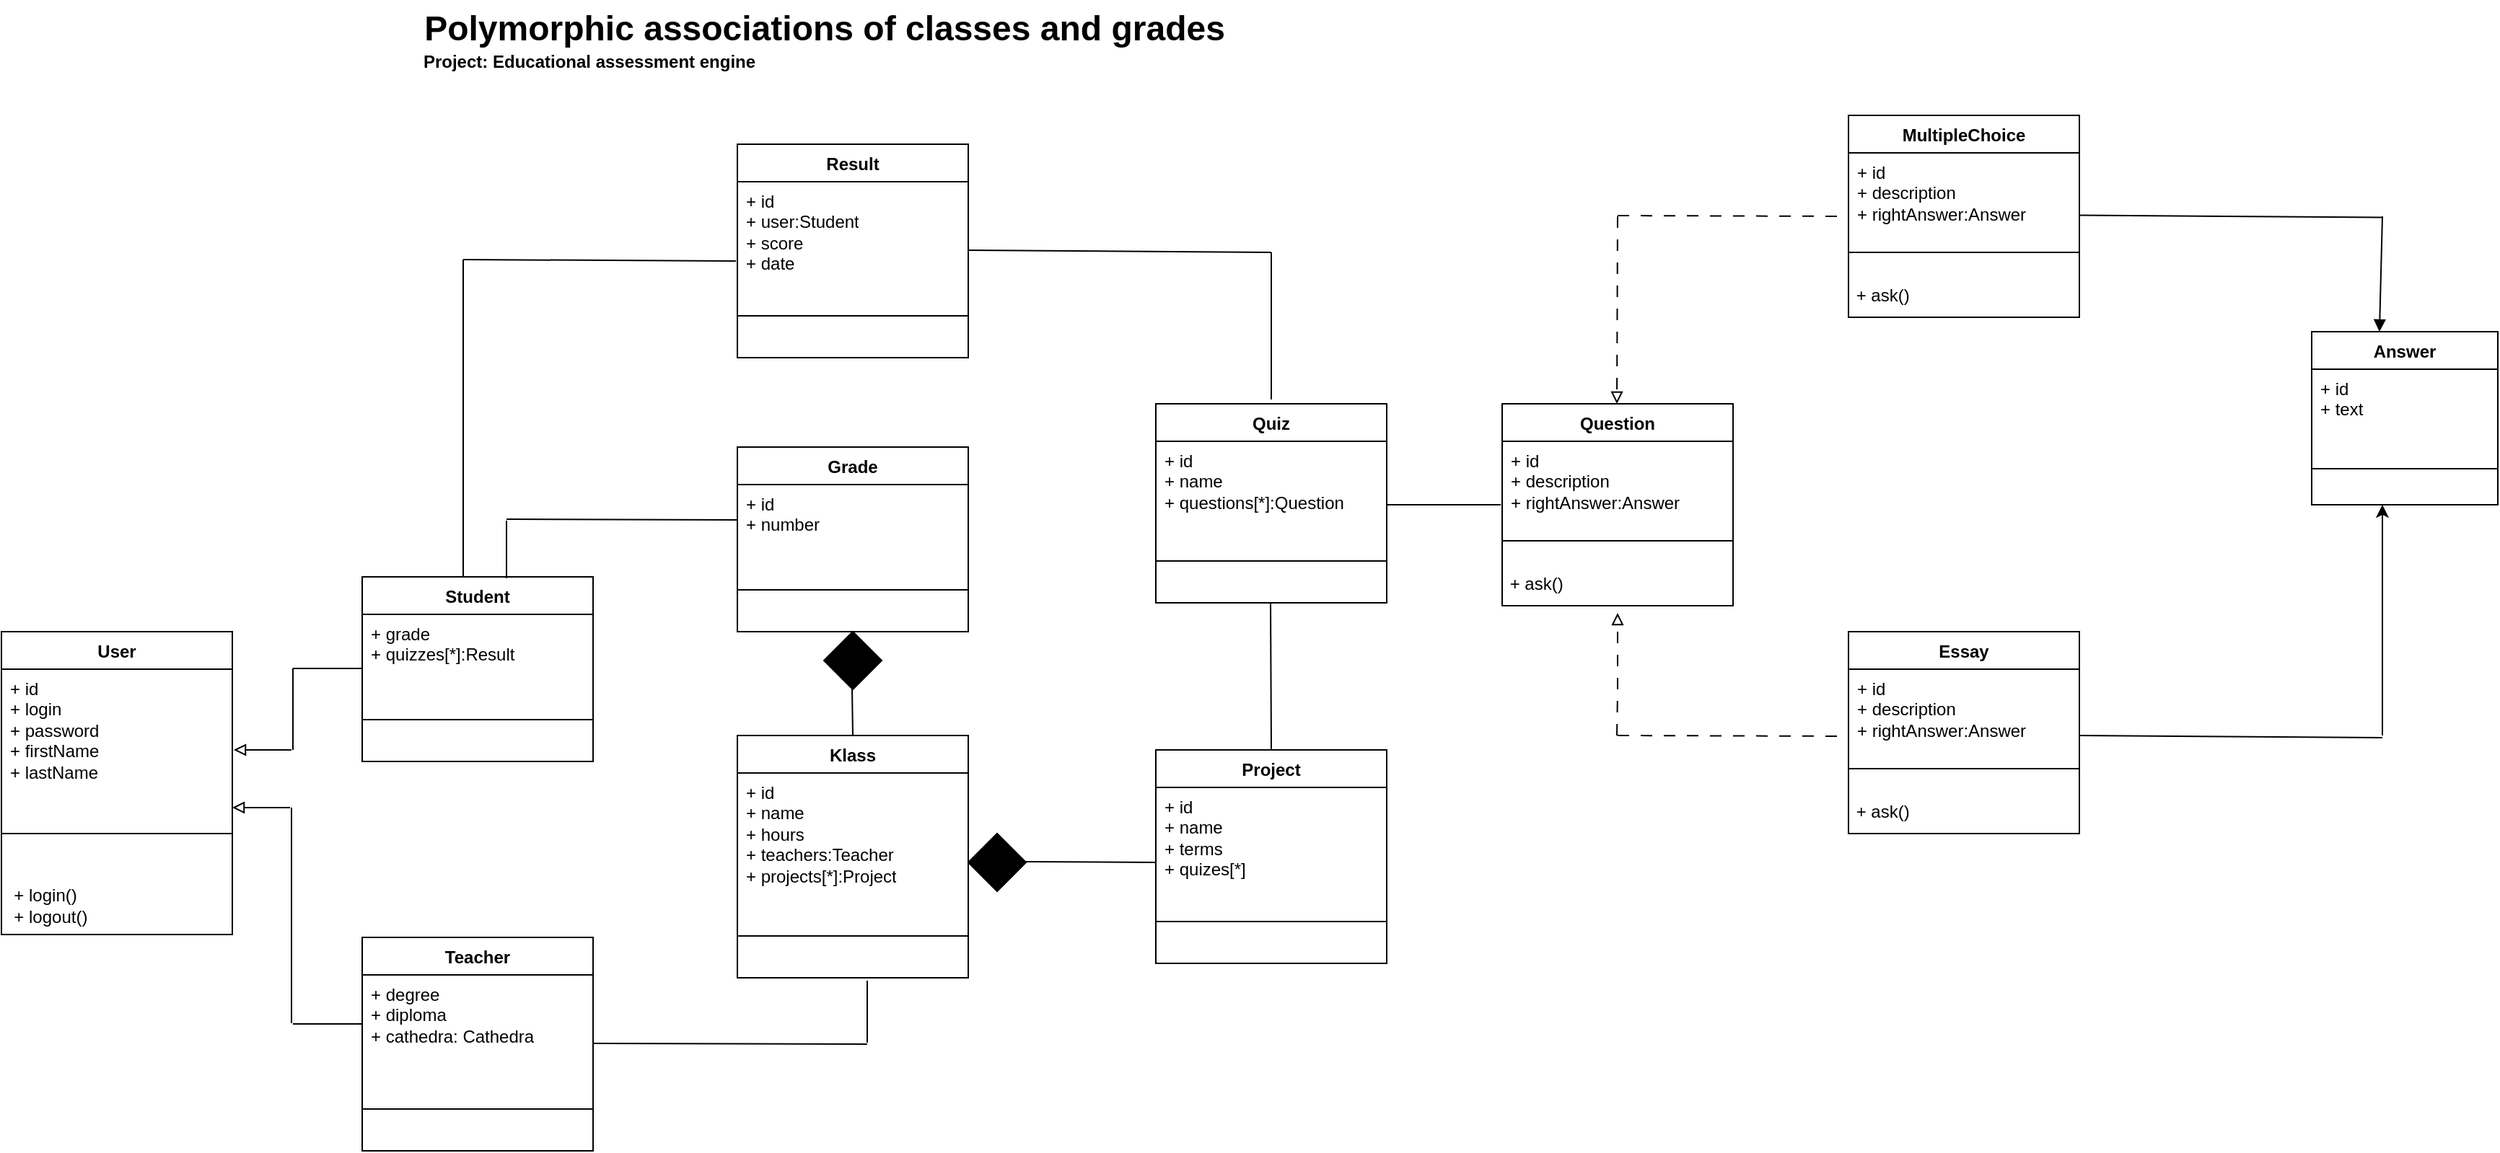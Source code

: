 <mxfile version="21.6.9" type="device">
  <diagram name="Página-1" id="GegUNrcwndyPD_5c_5h0">
    <mxGraphModel dx="2261" dy="758" grid="1" gridSize="10" guides="1" tooltips="1" connect="1" arrows="1" fold="1" page="1" pageScale="1" pageWidth="827" pageHeight="1169" math="0" shadow="0">
      <root>
        <mxCell id="0" />
        <mxCell id="1" parent="0" />
        <mxCell id="m9kHLvF1jsU4LfYlf7mb-1" value="Polymorphic associations of classes and grades" style="text;strokeColor=none;fillColor=none;html=1;fontSize=24;fontStyle=1;verticalAlign=middle;align=center;" vertex="1" parent="1">
          <mxGeometry y="40" width="100" height="40" as="geometry" />
        </mxCell>
        <mxCell id="m9kHLvF1jsU4LfYlf7mb-2" value="Project: Educational assessment engine" style="text;align=center;fontStyle=1;verticalAlign=middle;spacingLeft=3;spacingRight=3;strokeColor=none;rotatable=0;points=[[0,0.5],[1,0.5]];portConstraint=eastwest;html=1;" vertex="1" parent="1">
          <mxGeometry x="-153" y="70" width="80" height="26" as="geometry" />
        </mxCell>
        <mxCell id="m9kHLvF1jsU4LfYlf7mb-3" value="Result" style="swimlane;fontStyle=1;align=center;verticalAlign=top;childLayout=stackLayout;horizontal=1;startSize=26;horizontalStack=0;resizeParent=1;resizeParentMax=0;resizeLast=0;collapsible=1;marginBottom=0;whiteSpace=wrap;html=1;" vertex="1" parent="1">
          <mxGeometry x="-10" y="140" width="160" height="148" as="geometry" />
        </mxCell>
        <mxCell id="m9kHLvF1jsU4LfYlf7mb-4" value="+ id&lt;br&gt;+ user:Student&lt;br&gt;+ score&lt;br&gt;+ date" style="text;strokeColor=none;fillColor=none;align=left;verticalAlign=top;spacingLeft=4;spacingRight=4;overflow=hidden;rotatable=0;points=[[0,0.5],[1,0.5]];portConstraint=eastwest;whiteSpace=wrap;html=1;" vertex="1" parent="m9kHLvF1jsU4LfYlf7mb-3">
          <mxGeometry y="26" width="160" height="64" as="geometry" />
        </mxCell>
        <mxCell id="m9kHLvF1jsU4LfYlf7mb-5" value="" style="line;strokeWidth=1;fillColor=none;align=left;verticalAlign=middle;spacingTop=-1;spacingLeft=3;spacingRight=3;rotatable=0;labelPosition=right;points=[];portConstraint=eastwest;strokeColor=inherit;" vertex="1" parent="m9kHLvF1jsU4LfYlf7mb-3">
          <mxGeometry y="90" width="160" height="58" as="geometry" />
        </mxCell>
        <mxCell id="m9kHLvF1jsU4LfYlf7mb-7" value="Grade" style="swimlane;fontStyle=1;align=center;verticalAlign=top;childLayout=stackLayout;horizontal=1;startSize=26;horizontalStack=0;resizeParent=1;resizeParentMax=0;resizeLast=0;collapsible=1;marginBottom=0;whiteSpace=wrap;html=1;" vertex="1" parent="1">
          <mxGeometry x="-10" y="350" width="160" height="128" as="geometry" />
        </mxCell>
        <mxCell id="m9kHLvF1jsU4LfYlf7mb-8" value="+ id&lt;br&gt;+ number" style="text;strokeColor=none;fillColor=none;align=left;verticalAlign=top;spacingLeft=4;spacingRight=4;overflow=hidden;rotatable=0;points=[[0,0.5],[1,0.5]];portConstraint=eastwest;whiteSpace=wrap;html=1;" vertex="1" parent="m9kHLvF1jsU4LfYlf7mb-7">
          <mxGeometry y="26" width="160" height="44" as="geometry" />
        </mxCell>
        <mxCell id="m9kHLvF1jsU4LfYlf7mb-9" value="" style="line;strokeWidth=1;fillColor=none;align=left;verticalAlign=middle;spacingTop=-1;spacingLeft=3;spacingRight=3;rotatable=0;labelPosition=right;points=[];portConstraint=eastwest;strokeColor=inherit;" vertex="1" parent="m9kHLvF1jsU4LfYlf7mb-7">
          <mxGeometry y="70" width="160" height="58" as="geometry" />
        </mxCell>
        <mxCell id="m9kHLvF1jsU4LfYlf7mb-13" value="Klass" style="swimlane;fontStyle=1;align=center;verticalAlign=top;childLayout=stackLayout;horizontal=1;startSize=26;horizontalStack=0;resizeParent=1;resizeParentMax=0;resizeLast=0;collapsible=1;marginBottom=0;whiteSpace=wrap;html=1;" vertex="1" parent="1">
          <mxGeometry x="-10" y="550" width="160" height="168" as="geometry" />
        </mxCell>
        <mxCell id="m9kHLvF1jsU4LfYlf7mb-14" value="+ id&lt;br&gt;+ name&lt;br&gt;+ hours&lt;br&gt;+ teachers:Teacher&lt;br&gt;+ projects[*]:Project" style="text;strokeColor=none;fillColor=none;align=left;verticalAlign=top;spacingLeft=4;spacingRight=4;overflow=hidden;rotatable=0;points=[[0,0.5],[1,0.5]];portConstraint=eastwest;whiteSpace=wrap;html=1;" vertex="1" parent="m9kHLvF1jsU4LfYlf7mb-13">
          <mxGeometry y="26" width="160" height="84" as="geometry" />
        </mxCell>
        <mxCell id="m9kHLvF1jsU4LfYlf7mb-15" value="" style="line;strokeWidth=1;fillColor=none;align=left;verticalAlign=middle;spacingTop=-1;spacingLeft=3;spacingRight=3;rotatable=0;labelPosition=right;points=[];portConstraint=eastwest;strokeColor=inherit;" vertex="1" parent="m9kHLvF1jsU4LfYlf7mb-13">
          <mxGeometry y="110" width="160" height="58" as="geometry" />
        </mxCell>
        <mxCell id="m9kHLvF1jsU4LfYlf7mb-16" value="Quiz" style="swimlane;fontStyle=1;align=center;verticalAlign=top;childLayout=stackLayout;horizontal=1;startSize=26;horizontalStack=0;resizeParent=1;resizeParentMax=0;resizeLast=0;collapsible=1;marginBottom=0;whiteSpace=wrap;html=1;" vertex="1" parent="1">
          <mxGeometry x="280" y="320" width="160" height="138" as="geometry" />
        </mxCell>
        <mxCell id="m9kHLvF1jsU4LfYlf7mb-17" value="+ id&lt;br&gt;+ name&lt;br&gt;+ questions[*]:Question" style="text;strokeColor=none;fillColor=none;align=left;verticalAlign=top;spacingLeft=4;spacingRight=4;overflow=hidden;rotatable=0;points=[[0,0.5],[1,0.5]];portConstraint=eastwest;whiteSpace=wrap;html=1;" vertex="1" parent="m9kHLvF1jsU4LfYlf7mb-16">
          <mxGeometry y="26" width="160" height="54" as="geometry" />
        </mxCell>
        <mxCell id="m9kHLvF1jsU4LfYlf7mb-18" value="" style="line;strokeWidth=1;fillColor=none;align=left;verticalAlign=middle;spacingTop=-1;spacingLeft=3;spacingRight=3;rotatable=0;labelPosition=right;points=[];portConstraint=eastwest;strokeColor=inherit;" vertex="1" parent="m9kHLvF1jsU4LfYlf7mb-16">
          <mxGeometry y="80" width="160" height="58" as="geometry" />
        </mxCell>
        <mxCell id="m9kHLvF1jsU4LfYlf7mb-19" value="Question" style="swimlane;fontStyle=1;align=center;verticalAlign=top;childLayout=stackLayout;horizontal=1;startSize=26;horizontalStack=0;resizeParent=1;resizeParentMax=0;resizeLast=0;collapsible=1;marginBottom=0;whiteSpace=wrap;html=1;" vertex="1" parent="1">
          <mxGeometry x="520" y="320" width="160" height="140" as="geometry" />
        </mxCell>
        <mxCell id="m9kHLvF1jsU4LfYlf7mb-20" value="+ id&lt;br&gt;+ description&lt;br&gt;+ rightAnswer:Answer" style="text;strokeColor=none;fillColor=none;align=left;verticalAlign=top;spacingLeft=4;spacingRight=4;overflow=hidden;rotatable=0;points=[[0,0.5],[1,0.5]];portConstraint=eastwest;whiteSpace=wrap;html=1;" vertex="1" parent="m9kHLvF1jsU4LfYlf7mb-19">
          <mxGeometry y="26" width="160" height="54" as="geometry" />
        </mxCell>
        <mxCell id="m9kHLvF1jsU4LfYlf7mb-21" value="" style="line;strokeWidth=1;fillColor=none;align=left;verticalAlign=middle;spacingTop=-1;spacingLeft=3;spacingRight=3;rotatable=0;labelPosition=right;points=[];portConstraint=eastwest;strokeColor=inherit;" vertex="1" parent="m9kHLvF1jsU4LfYlf7mb-19">
          <mxGeometry y="80" width="160" height="30" as="geometry" />
        </mxCell>
        <mxCell id="m9kHLvF1jsU4LfYlf7mb-23" value="&amp;nbsp;+ ask()" style="text;html=1;align=left;verticalAlign=middle;resizable=0;points=[];autosize=1;strokeColor=none;fillColor=none;" vertex="1" parent="m9kHLvF1jsU4LfYlf7mb-19">
          <mxGeometry y="110" width="160" height="30" as="geometry" />
        </mxCell>
        <mxCell id="m9kHLvF1jsU4LfYlf7mb-24" value="MultipleChoice" style="swimlane;fontStyle=1;align=center;verticalAlign=top;childLayout=stackLayout;horizontal=1;startSize=26;horizontalStack=0;resizeParent=1;resizeParentMax=0;resizeLast=0;collapsible=1;marginBottom=0;whiteSpace=wrap;html=1;" vertex="1" parent="1">
          <mxGeometry x="760" y="120" width="160" height="140" as="geometry" />
        </mxCell>
        <mxCell id="m9kHLvF1jsU4LfYlf7mb-25" value="+ id&lt;br&gt;+ description&lt;br&gt;+ rightAnswer:Answer" style="text;strokeColor=none;fillColor=none;align=left;verticalAlign=top;spacingLeft=4;spacingRight=4;overflow=hidden;rotatable=0;points=[[0,0.5],[1,0.5]];portConstraint=eastwest;whiteSpace=wrap;html=1;" vertex="1" parent="m9kHLvF1jsU4LfYlf7mb-24">
          <mxGeometry y="26" width="160" height="54" as="geometry" />
        </mxCell>
        <mxCell id="m9kHLvF1jsU4LfYlf7mb-26" value="" style="line;strokeWidth=1;fillColor=none;align=left;verticalAlign=middle;spacingTop=-1;spacingLeft=3;spacingRight=3;rotatable=0;labelPosition=right;points=[];portConstraint=eastwest;strokeColor=inherit;" vertex="1" parent="m9kHLvF1jsU4LfYlf7mb-24">
          <mxGeometry y="80" width="160" height="30" as="geometry" />
        </mxCell>
        <mxCell id="m9kHLvF1jsU4LfYlf7mb-27" value="&amp;nbsp;+ ask()" style="text;html=1;align=left;verticalAlign=middle;resizable=0;points=[];autosize=1;strokeColor=none;fillColor=none;" vertex="1" parent="m9kHLvF1jsU4LfYlf7mb-24">
          <mxGeometry y="110" width="160" height="30" as="geometry" />
        </mxCell>
        <mxCell id="m9kHLvF1jsU4LfYlf7mb-28" value="Essay" style="swimlane;fontStyle=1;align=center;verticalAlign=top;childLayout=stackLayout;horizontal=1;startSize=26;horizontalStack=0;resizeParent=1;resizeParentMax=0;resizeLast=0;collapsible=1;marginBottom=0;whiteSpace=wrap;html=1;" vertex="1" parent="1">
          <mxGeometry x="760" y="478" width="160" height="140" as="geometry" />
        </mxCell>
        <mxCell id="m9kHLvF1jsU4LfYlf7mb-29" value="+ id&lt;br&gt;+ description&lt;br&gt;+ rightAnswer:Answer" style="text;strokeColor=none;fillColor=none;align=left;verticalAlign=top;spacingLeft=4;spacingRight=4;overflow=hidden;rotatable=0;points=[[0,0.5],[1,0.5]];portConstraint=eastwest;whiteSpace=wrap;html=1;" vertex="1" parent="m9kHLvF1jsU4LfYlf7mb-28">
          <mxGeometry y="26" width="160" height="54" as="geometry" />
        </mxCell>
        <mxCell id="m9kHLvF1jsU4LfYlf7mb-30" value="" style="line;strokeWidth=1;fillColor=none;align=left;verticalAlign=middle;spacingTop=-1;spacingLeft=3;spacingRight=3;rotatable=0;labelPosition=right;points=[];portConstraint=eastwest;strokeColor=inherit;" vertex="1" parent="m9kHLvF1jsU4LfYlf7mb-28">
          <mxGeometry y="80" width="160" height="30" as="geometry" />
        </mxCell>
        <mxCell id="m9kHLvF1jsU4LfYlf7mb-31" value="&amp;nbsp;+ ask()" style="text;html=1;align=left;verticalAlign=middle;resizable=0;points=[];autosize=1;strokeColor=none;fillColor=none;" vertex="1" parent="m9kHLvF1jsU4LfYlf7mb-28">
          <mxGeometry y="110" width="160" height="30" as="geometry" />
        </mxCell>
        <mxCell id="m9kHLvF1jsU4LfYlf7mb-32" value="Answer" style="swimlane;fontStyle=1;align=center;verticalAlign=top;childLayout=stackLayout;horizontal=1;startSize=26;horizontalStack=0;resizeParent=1;resizeParentMax=0;resizeLast=0;collapsible=1;marginBottom=0;whiteSpace=wrap;html=1;" vertex="1" parent="1">
          <mxGeometry x="1081" y="270" width="129" height="120" as="geometry" />
        </mxCell>
        <mxCell id="m9kHLvF1jsU4LfYlf7mb-33" value="+ id&lt;br&gt;+ text" style="text;strokeColor=none;fillColor=none;align=left;verticalAlign=top;spacingLeft=4;spacingRight=4;overflow=hidden;rotatable=0;points=[[0,0.5],[1,0.5]];portConstraint=eastwest;whiteSpace=wrap;html=1;" vertex="1" parent="m9kHLvF1jsU4LfYlf7mb-32">
          <mxGeometry y="26" width="129" height="44" as="geometry" />
        </mxCell>
        <mxCell id="m9kHLvF1jsU4LfYlf7mb-34" value="" style="line;strokeWidth=1;fillColor=none;align=left;verticalAlign=middle;spacingTop=-1;spacingLeft=3;spacingRight=3;rotatable=0;labelPosition=right;points=[];portConstraint=eastwest;strokeColor=inherit;" vertex="1" parent="m9kHLvF1jsU4LfYlf7mb-32">
          <mxGeometry y="70" width="129" height="50" as="geometry" />
        </mxCell>
        <mxCell id="m9kHLvF1jsU4LfYlf7mb-36" value="Project" style="swimlane;fontStyle=1;align=center;verticalAlign=top;childLayout=stackLayout;horizontal=1;startSize=26;horizontalStack=0;resizeParent=1;resizeParentMax=0;resizeLast=0;collapsible=1;marginBottom=0;whiteSpace=wrap;html=1;" vertex="1" parent="1">
          <mxGeometry x="280" y="560" width="160" height="148" as="geometry" />
        </mxCell>
        <mxCell id="m9kHLvF1jsU4LfYlf7mb-37" value="+ id&lt;br&gt;+ name&lt;br&gt;+ terms&lt;br&gt;+ quizes[*]" style="text;strokeColor=none;fillColor=none;align=left;verticalAlign=top;spacingLeft=4;spacingRight=4;overflow=hidden;rotatable=0;points=[[0,0.5],[1,0.5]];portConstraint=eastwest;whiteSpace=wrap;html=1;" vertex="1" parent="m9kHLvF1jsU4LfYlf7mb-36">
          <mxGeometry y="26" width="160" height="64" as="geometry" />
        </mxCell>
        <mxCell id="m9kHLvF1jsU4LfYlf7mb-38" value="" style="line;strokeWidth=1;fillColor=none;align=left;verticalAlign=middle;spacingTop=-1;spacingLeft=3;spacingRight=3;rotatable=0;labelPosition=right;points=[];portConstraint=eastwest;strokeColor=inherit;" vertex="1" parent="m9kHLvF1jsU4LfYlf7mb-36">
          <mxGeometry y="90" width="160" height="58" as="geometry" />
        </mxCell>
        <mxCell id="m9kHLvF1jsU4LfYlf7mb-39" value="Student" style="swimlane;fontStyle=1;align=center;verticalAlign=top;childLayout=stackLayout;horizontal=1;startSize=26;horizontalStack=0;resizeParent=1;resizeParentMax=0;resizeLast=0;collapsible=1;marginBottom=0;whiteSpace=wrap;html=1;" vertex="1" parent="1">
          <mxGeometry x="-270" y="440" width="160" height="128" as="geometry" />
        </mxCell>
        <mxCell id="m9kHLvF1jsU4LfYlf7mb-40" value="+ grade&lt;br&gt;+ quizzes[*]:Result" style="text;strokeColor=none;fillColor=none;align=left;verticalAlign=top;spacingLeft=4;spacingRight=4;overflow=hidden;rotatable=0;points=[[0,0.5],[1,0.5]];portConstraint=eastwest;whiteSpace=wrap;html=1;" vertex="1" parent="m9kHLvF1jsU4LfYlf7mb-39">
          <mxGeometry y="26" width="160" height="44" as="geometry" />
        </mxCell>
        <mxCell id="m9kHLvF1jsU4LfYlf7mb-41" value="" style="line;strokeWidth=1;fillColor=none;align=left;verticalAlign=middle;spacingTop=-1;spacingLeft=3;spacingRight=3;rotatable=0;labelPosition=right;points=[];portConstraint=eastwest;strokeColor=inherit;" vertex="1" parent="m9kHLvF1jsU4LfYlf7mb-39">
          <mxGeometry y="70" width="160" height="58" as="geometry" />
        </mxCell>
        <mxCell id="m9kHLvF1jsU4LfYlf7mb-42" value="Teacher" style="swimlane;fontStyle=1;align=center;verticalAlign=top;childLayout=stackLayout;horizontal=1;startSize=26;horizontalStack=0;resizeParent=1;resizeParentMax=0;resizeLast=0;collapsible=1;marginBottom=0;whiteSpace=wrap;html=1;" vertex="1" parent="1">
          <mxGeometry x="-270" y="690" width="160" height="148" as="geometry" />
        </mxCell>
        <mxCell id="m9kHLvF1jsU4LfYlf7mb-43" value="+ degree&lt;br&gt;+ diploma&lt;br&gt;+ cathedra: Cathedra" style="text;strokeColor=none;fillColor=none;align=left;verticalAlign=top;spacingLeft=4;spacingRight=4;overflow=hidden;rotatable=0;points=[[0,0.5],[1,0.5]];portConstraint=eastwest;whiteSpace=wrap;html=1;" vertex="1" parent="m9kHLvF1jsU4LfYlf7mb-42">
          <mxGeometry y="26" width="160" height="64" as="geometry" />
        </mxCell>
        <mxCell id="m9kHLvF1jsU4LfYlf7mb-44" value="" style="line;strokeWidth=1;fillColor=none;align=left;verticalAlign=middle;spacingTop=-1;spacingLeft=3;spacingRight=3;rotatable=0;labelPosition=right;points=[];portConstraint=eastwest;strokeColor=inherit;" vertex="1" parent="m9kHLvF1jsU4LfYlf7mb-42">
          <mxGeometry y="90" width="160" height="58" as="geometry" />
        </mxCell>
        <mxCell id="m9kHLvF1jsU4LfYlf7mb-45" value="User" style="swimlane;fontStyle=1;align=center;verticalAlign=top;childLayout=stackLayout;horizontal=1;startSize=26;horizontalStack=0;resizeParent=1;resizeParentMax=0;resizeLast=0;collapsible=1;marginBottom=0;whiteSpace=wrap;html=1;" vertex="1" parent="1">
          <mxGeometry x="-520" y="478" width="160" height="210" as="geometry" />
        </mxCell>
        <mxCell id="m9kHLvF1jsU4LfYlf7mb-46" value="+ id&lt;br&gt;+ login&lt;br&gt;+ password&lt;br&gt;+ firstName&lt;br&gt;+ lastName" style="text;strokeColor=none;fillColor=none;align=left;verticalAlign=top;spacingLeft=4;spacingRight=4;overflow=hidden;rotatable=0;points=[[0,0.5],[1,0.5]];portConstraint=eastwest;whiteSpace=wrap;html=1;" vertex="1" parent="m9kHLvF1jsU4LfYlf7mb-45">
          <mxGeometry y="26" width="160" height="84" as="geometry" />
        </mxCell>
        <mxCell id="m9kHLvF1jsU4LfYlf7mb-47" value="" style="line;strokeWidth=1;fillColor=none;align=left;verticalAlign=middle;spacingTop=-1;spacingLeft=3;spacingRight=3;rotatable=0;labelPosition=right;points=[];portConstraint=eastwest;strokeColor=inherit;" vertex="1" parent="m9kHLvF1jsU4LfYlf7mb-45">
          <mxGeometry y="110" width="160" height="60" as="geometry" />
        </mxCell>
        <mxCell id="m9kHLvF1jsU4LfYlf7mb-48" value="&amp;nbsp; + login()&lt;br&gt;&amp;nbsp; + logout()" style="text;html=1;align=left;verticalAlign=middle;resizable=0;points=[];autosize=1;strokeColor=none;fillColor=none;" vertex="1" parent="m9kHLvF1jsU4LfYlf7mb-45">
          <mxGeometry y="170" width="160" height="40" as="geometry" />
        </mxCell>
        <mxCell id="m9kHLvF1jsU4LfYlf7mb-49" value="" style="endArrow=none;html=1;rounded=0;" edge="1" parent="1">
          <mxGeometry width="50" height="50" relative="1" as="geometry">
            <mxPoint x="-318" y="503.5" as="sourcePoint" />
            <mxPoint x="-270" y="503.5" as="targetPoint" />
          </mxGeometry>
        </mxCell>
        <mxCell id="m9kHLvF1jsU4LfYlf7mb-50" value="" style="endArrow=none;html=1;rounded=0;" edge="1" parent="1">
          <mxGeometry width="50" height="50" relative="1" as="geometry">
            <mxPoint x="-318" y="560" as="sourcePoint" />
            <mxPoint x="-318" y="503.5" as="targetPoint" />
          </mxGeometry>
        </mxCell>
        <mxCell id="m9kHLvF1jsU4LfYlf7mb-51" value="" style="endArrow=block;html=1;rounded=0;endFill=0;" edge="1" parent="1">
          <mxGeometry width="50" height="50" relative="1" as="geometry">
            <mxPoint x="-319" y="560" as="sourcePoint" />
            <mxPoint x="-359" y="560" as="targetPoint" />
          </mxGeometry>
        </mxCell>
        <mxCell id="m9kHLvF1jsU4LfYlf7mb-52" value="" style="endArrow=none;html=1;rounded=0;" edge="1" parent="1">
          <mxGeometry width="50" height="50" relative="1" as="geometry">
            <mxPoint x="-318" y="750" as="sourcePoint" />
            <mxPoint x="-270" y="750" as="targetPoint" />
          </mxGeometry>
        </mxCell>
        <mxCell id="m9kHLvF1jsU4LfYlf7mb-53" value="" style="endArrow=none;html=1;rounded=0;" edge="1" parent="1">
          <mxGeometry width="50" height="50" relative="1" as="geometry">
            <mxPoint x="-319" y="749.5" as="sourcePoint" />
            <mxPoint x="-319" y="600" as="targetPoint" />
          </mxGeometry>
        </mxCell>
        <mxCell id="m9kHLvF1jsU4LfYlf7mb-54" value="" style="endArrow=block;html=1;rounded=0;endFill=0;" edge="1" parent="1">
          <mxGeometry width="50" height="50" relative="1" as="geometry">
            <mxPoint x="-320" y="600" as="sourcePoint" />
            <mxPoint x="-360" y="600" as="targetPoint" />
          </mxGeometry>
        </mxCell>
        <mxCell id="m9kHLvF1jsU4LfYlf7mb-55" value="" style="endArrow=none;html=1;rounded=0;" edge="1" parent="1">
          <mxGeometry width="50" height="50" relative="1" as="geometry">
            <mxPoint x="-110" y="763.5" as="sourcePoint" />
            <mxPoint x="80" y="764" as="targetPoint" />
          </mxGeometry>
        </mxCell>
        <mxCell id="m9kHLvF1jsU4LfYlf7mb-56" value="" style="endArrow=none;html=1;rounded=0;" edge="1" parent="1">
          <mxGeometry width="50" height="50" relative="1" as="geometry">
            <mxPoint x="80" y="763" as="sourcePoint" />
            <mxPoint x="80" y="720" as="targetPoint" />
          </mxGeometry>
        </mxCell>
        <mxCell id="m9kHLvF1jsU4LfYlf7mb-57" value="" style="rhombus;whiteSpace=wrap;html=1;strokeColor=#000000;fillColor=#000000;" vertex="1" parent="1">
          <mxGeometry x="50" y="478" width="40" height="40" as="geometry" />
        </mxCell>
        <mxCell id="m9kHLvF1jsU4LfYlf7mb-58" value="" style="endArrow=none;html=1;rounded=0;exitX=0.5;exitY=0;exitDx=0;exitDy=0;" edge="1" parent="1" source="m9kHLvF1jsU4LfYlf7mb-13">
          <mxGeometry width="50" height="50" relative="1" as="geometry">
            <mxPoint x="69.5" y="538" as="sourcePoint" />
            <mxPoint x="69.5" y="518" as="targetPoint" />
          </mxGeometry>
        </mxCell>
        <mxCell id="m9kHLvF1jsU4LfYlf7mb-59" value="" style="rhombus;whiteSpace=wrap;html=1;strokeColor=#000000;fillColor=#000000;" vertex="1" parent="1">
          <mxGeometry x="150" y="618" width="40" height="40" as="geometry" />
        </mxCell>
        <mxCell id="m9kHLvF1jsU4LfYlf7mb-60" value="" style="endArrow=none;html=1;rounded=0;" edge="1" parent="1">
          <mxGeometry width="50" height="50" relative="1" as="geometry">
            <mxPoint x="280" y="638" as="sourcePoint" />
            <mxPoint x="190" y="637.5" as="targetPoint" />
          </mxGeometry>
        </mxCell>
        <mxCell id="m9kHLvF1jsU4LfYlf7mb-61" value="" style="endArrow=none;html=1;rounded=0;exitX=0.5;exitY=0;exitDx=0;exitDy=0;" edge="1" parent="1" source="m9kHLvF1jsU4LfYlf7mb-36">
          <mxGeometry width="50" height="50" relative="1" as="geometry">
            <mxPoint x="359.5" y="488" as="sourcePoint" />
            <mxPoint x="359.5" y="458" as="targetPoint" />
          </mxGeometry>
        </mxCell>
        <mxCell id="m9kHLvF1jsU4LfYlf7mb-62" value="" style="endArrow=none;html=1;rounded=0;entryX=-0.006;entryY=0.815;entryDx=0;entryDy=0;entryPerimeter=0;" edge="1" parent="1" target="m9kHLvF1jsU4LfYlf7mb-20">
          <mxGeometry width="50" height="50" relative="1" as="geometry">
            <mxPoint x="440" y="390" as="sourcePoint" />
            <mxPoint x="488" y="390" as="targetPoint" />
          </mxGeometry>
        </mxCell>
        <mxCell id="m9kHLvF1jsU4LfYlf7mb-63" value="" style="endArrow=none;html=1;rounded=0;" edge="1" parent="1">
          <mxGeometry width="50" height="50" relative="1" as="geometry">
            <mxPoint x="-170" y="400" as="sourcePoint" />
            <mxPoint x="-10" y="400.5" as="targetPoint" />
          </mxGeometry>
        </mxCell>
        <mxCell id="m9kHLvF1jsU4LfYlf7mb-64" value="" style="endArrow=none;html=1;rounded=0;" edge="1" parent="1">
          <mxGeometry width="50" height="50" relative="1" as="geometry">
            <mxPoint x="-170" y="441" as="sourcePoint" />
            <mxPoint x="-170" y="401" as="targetPoint" />
          </mxGeometry>
        </mxCell>
        <mxCell id="m9kHLvF1jsU4LfYlf7mb-65" value="" style="endArrow=none;html=1;rounded=0;" edge="1" parent="1">
          <mxGeometry width="50" height="50" relative="1" as="geometry">
            <mxPoint x="-200" y="440" as="sourcePoint" />
            <mxPoint x="-200" y="220" as="targetPoint" />
          </mxGeometry>
        </mxCell>
        <mxCell id="m9kHLvF1jsU4LfYlf7mb-66" value="" style="endArrow=none;html=1;rounded=0;entryX=-0.006;entryY=0.859;entryDx=0;entryDy=0;entryPerimeter=0;" edge="1" parent="1" target="m9kHLvF1jsU4LfYlf7mb-4">
          <mxGeometry width="50" height="50" relative="1" as="geometry">
            <mxPoint x="-200" y="220" as="sourcePoint" />
            <mxPoint x="-40" y="220.5" as="targetPoint" />
          </mxGeometry>
        </mxCell>
        <mxCell id="m9kHLvF1jsU4LfYlf7mb-67" value="" style="endArrow=none;html=1;rounded=0;" edge="1" parent="1">
          <mxGeometry width="50" height="50" relative="1" as="geometry">
            <mxPoint x="150" y="213.5" as="sourcePoint" />
            <mxPoint x="360" y="215" as="targetPoint" />
          </mxGeometry>
        </mxCell>
        <mxCell id="m9kHLvF1jsU4LfYlf7mb-68" value="" style="endArrow=none;html=1;rounded=0;exitX=0.5;exitY=0;exitDx=0;exitDy=0;" edge="1" parent="1">
          <mxGeometry width="50" height="50" relative="1" as="geometry">
            <mxPoint x="360" y="317" as="sourcePoint" />
            <mxPoint x="360" y="215" as="targetPoint" />
          </mxGeometry>
        </mxCell>
        <mxCell id="m9kHLvF1jsU4LfYlf7mb-69" value="" style="endArrow=none;html=1;rounded=0;dashed=1;dashPattern=8 8;" edge="1" parent="1">
          <mxGeometry width="50" height="50" relative="1" as="geometry">
            <mxPoint x="600" y="189.5" as="sourcePoint" />
            <mxPoint x="760" y="190" as="targetPoint" />
          </mxGeometry>
        </mxCell>
        <mxCell id="m9kHLvF1jsU4LfYlf7mb-70" value="" style="endArrow=block;html=1;rounded=0;dashed=1;dashPattern=8 8;endFill=0;" edge="1" parent="1">
          <mxGeometry width="50" height="50" relative="1" as="geometry">
            <mxPoint x="600" y="190" as="sourcePoint" />
            <mxPoint x="599.5" y="320" as="targetPoint" />
          </mxGeometry>
        </mxCell>
        <mxCell id="m9kHLvF1jsU4LfYlf7mb-71" value="" style="endArrow=none;html=1;rounded=0;dashed=1;dashPattern=8 8;" edge="1" parent="1">
          <mxGeometry width="50" height="50" relative="1" as="geometry">
            <mxPoint x="600" y="550" as="sourcePoint" />
            <mxPoint x="760" y="550.5" as="targetPoint" />
          </mxGeometry>
        </mxCell>
        <mxCell id="m9kHLvF1jsU4LfYlf7mb-72" value="" style="endArrow=block;html=1;rounded=0;entryX=0.5;entryY=1.167;entryDx=0;entryDy=0;entryPerimeter=0;dashed=1;dashPattern=8 8;endFill=0;" edge="1" parent="1" target="m9kHLvF1jsU4LfYlf7mb-23">
          <mxGeometry width="50" height="50" relative="1" as="geometry">
            <mxPoint x="599.5" y="550" as="sourcePoint" />
            <mxPoint x="599.5" y="470" as="targetPoint" />
            <Array as="points">
              <mxPoint x="600" y="520" />
            </Array>
          </mxGeometry>
        </mxCell>
        <mxCell id="m9kHLvF1jsU4LfYlf7mb-73" value="" style="endArrow=none;html=1;rounded=0;" edge="1" parent="1">
          <mxGeometry width="50" height="50" relative="1" as="geometry">
            <mxPoint x="920" y="189.25" as="sourcePoint" />
            <mxPoint x="1130" y="190.75" as="targetPoint" />
          </mxGeometry>
        </mxCell>
        <mxCell id="m9kHLvF1jsU4LfYlf7mb-74" value="" style="endArrow=block;html=1;rounded=0;entryX=0.364;entryY=0;entryDx=0;entryDy=0;entryPerimeter=0;endFill=1;" edge="1" parent="1" target="m9kHLvF1jsU4LfYlf7mb-32">
          <mxGeometry width="50" height="50" relative="1" as="geometry">
            <mxPoint x="1130" y="190" as="sourcePoint" />
            <mxPoint x="1130" y="260" as="targetPoint" />
          </mxGeometry>
        </mxCell>
        <mxCell id="m9kHLvF1jsU4LfYlf7mb-75" value="" style="endArrow=none;html=1;rounded=0;" edge="1" parent="1">
          <mxGeometry width="50" height="50" relative="1" as="geometry">
            <mxPoint x="920" y="550" as="sourcePoint" />
            <mxPoint x="1130" y="551.5" as="targetPoint" />
          </mxGeometry>
        </mxCell>
        <mxCell id="m9kHLvF1jsU4LfYlf7mb-76" value="" style="endArrow=classic;html=1;rounded=0;" edge="1" parent="1">
          <mxGeometry width="50" height="50" relative="1" as="geometry">
            <mxPoint x="1130" y="550" as="sourcePoint" />
            <mxPoint x="1130" y="390" as="targetPoint" />
          </mxGeometry>
        </mxCell>
      </root>
    </mxGraphModel>
  </diagram>
</mxfile>
